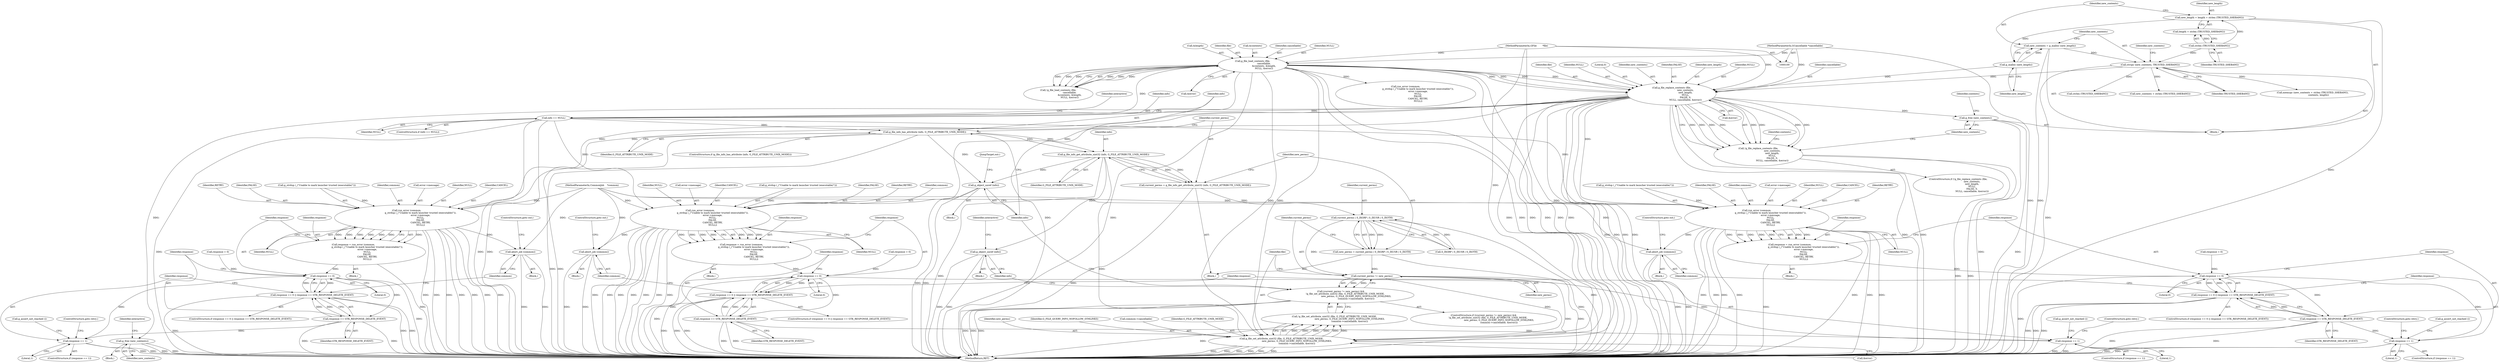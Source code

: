 digraph "1_nautilus_1630f53481f445ada0a455e9979236d31a8d3bb0_1@pointer" {
"1000205" [label="(Call,g_file_replace_contents (file,\n                                      new_contents,\n                                      new_length,\n                                      NULL,\n                                      FALSE, 0,\n                                      NULL, cancellable, &error))"];
"1000121" [label="(Call,g_file_load_contents (file,\n                               cancellable,\n                               &contents, &length,\n                               NULL, &error))"];
"1000103" [label="(MethodParameterIn,GFile        *file)"];
"1000102" [label="(MethodParameterIn,GCancellable *cancellable)"];
"1000193" [label="(Call,strcpy (new_contents, TRUSTED_SHEBANG))"];
"1000189" [label="(Call,new_contents = g_malloc (new_length))"];
"1000191" [label="(Call,g_malloc (new_length))"];
"1000183" [label="(Call,new_length = length + strlen (TRUSTED_SHEBANG))"];
"1000187" [label="(Call,strlen (TRUSTED_SHEBANG))"];
"1000204" [label="(Call,!g_file_replace_contents (file,\n                                      new_contents,\n                                      new_length,\n                                      NULL,\n                                      FALSE, 0,\n                                      NULL, cancellable, &error))"];
"1000219" [label="(Call,g_free (new_contents))"];
"1000226" [label="(Call,run_error (common,\n                                      g_strdup (_(\"Unable to mark launcher trusted (executable)\")),\n                                      error->message,\n                                      NULL,\n                                      FALSE,\n                                      CANCEL, RETRY,\n                                      NULL))"];
"1000224" [label="(Call,response = run_error (common,\n                                      g_strdup (_(\"Unable to mark launcher trusted (executable)\")),\n                                      error->message,\n                                      NULL,\n                                      FALSE,\n                                      CANCEL, RETRY,\n                                      NULL))"];
"1000246" [label="(Call,response == 0)"];
"1000245" [label="(Call,response == 0 || response == GTK_RESPONSE_DELETE_EVENT)"];
"1000249" [label="(Call,response == GTK_RESPONSE_DELETE_EVENT)"];
"1000257" [label="(Call,response == 1)"];
"1000253" [label="(Call,abort_job (common))"];
"1000266" [label="(Call,g_free (new_contents))"];
"1000271" [label="(Call,info == NULL)"];
"1000280" [label="(Call,run_error (common,\n                                  g_strdup (_(\"Unable to mark launcher trusted (executable)\")),\n                                  error->message,\n                                  NULL,\n                                  FALSE,\n                                  CANCEL, RETRY,\n                                  NULL))"];
"1000278" [label="(Call,response = run_error (common,\n                                  g_strdup (_(\"Unable to mark launcher trusted (executable)\")),\n                                  error->message,\n                                  NULL,\n                                  FALSE,\n                                  CANCEL, RETRY,\n                                  NULL))"];
"1000300" [label="(Call,response == 0)"];
"1000299" [label="(Call,response == 0 || response == GTK_RESPONSE_DELETE_EVENT)"];
"1000303" [label="(Call,response == GTK_RESPONSE_DELETE_EVENT)"];
"1000311" [label="(Call,response == 1)"];
"1000307" [label="(Call,abort_job (common))"];
"1000321" [label="(Call,g_file_info_has_attribute (info, G_FILE_ATTRIBUTE_UNIX_MODE))"];
"1000327" [label="(Call,g_file_info_get_attribute_uint32 (info, G_FILE_ATTRIBUTE_UNIX_MODE))"];
"1000325" [label="(Call,current_perms = g_file_info_get_attribute_uint32 (info, G_FILE_ATTRIBUTE_UNIX_MODE))"];
"1000332" [label="(Call,current_perms | S_IXGRP | S_IXUSR | S_IXOTH)"];
"1000330" [label="(Call,new_perms = current_perms | S_IXGRP | S_IXUSR | S_IXOTH)"];
"1000341" [label="(Call,current_perms != new_perms)"];
"1000340" [label="(Call,(current_perms != new_perms) &&\n            !g_file_set_attribute_uint32 (file, G_FILE_ATTRIBUTE_UNIX_MODE,\n                                          new_perms, G_FILE_QUERY_INFO_NOFOLLOW_SYMLINKS,\n                                          common->cancellable, &error))"];
"1000345" [label="(Call,g_file_set_attribute_uint32 (file, G_FILE_ATTRIBUTE_UNIX_MODE,\n                                          new_perms, G_FILE_QUERY_INFO_NOFOLLOW_SYMLINKS,\n                                          common->cancellable, &error))"];
"1000344" [label="(Call,!g_file_set_attribute_uint32 (file, G_FILE_ATTRIBUTE_UNIX_MODE,\n                                          new_perms, G_FILE_QUERY_INFO_NOFOLLOW_SYMLINKS,\n                                          common->cancellable, &error))"];
"1000356" [label="(Call,g_object_unref (info))"];
"1000403" [label="(Call,g_object_unref (info))"];
"1000363" [label="(Call,run_error (common,\n                                      g_strdup (_(\"Unable to mark launcher trusted (executable)\")),\n                                      error->message,\n                                      NULL,\n                                      FALSE,\n                                      CANCEL, RETRY,\n                                      NULL))"];
"1000361" [label="(Call,response = run_error (common,\n                                      g_strdup (_(\"Unable to mark launcher trusted (executable)\")),\n                                      error->message,\n                                      NULL,\n                                      FALSE,\n                                      CANCEL, RETRY,\n                                      NULL))"];
"1000383" [label="(Call,response == 0)"];
"1000382" [label="(Call,response == 0 || response == GTK_RESPONSE_DELETE_EVENT)"];
"1000386" [label="(Call,response == GTK_RESPONSE_DELETE_EVENT)"];
"1000394" [label="(Call,response == 1)"];
"1000390" [label="(Call,abort_job (common))"];
"1000123" [label="(Identifier,cancellable)"];
"1000183" [label="(Call,new_length = length + strlen (TRUSTED_SHEBANG))"];
"1000213" [label="(Identifier,cancellable)"];
"1000223" [label="(Block,)"];
"1000137" [label="(Call,run_error (common,\n                                  g_strdup (_(\"Unable to mark launcher trusted (executable)\")),\n                                  error->message,\n                                  NULL,\n                                  FALSE,\n                                  CANCEL, RETRY,\n                                  NULL))"];
"1000307" [label="(Call,abort_job (common))"];
"1000383" [label="(Call,response == 0)"];
"1000191" [label="(Call,g_malloc (new_length))"];
"1000343" [label="(Identifier,new_perms)"];
"1000101" [label="(MethodParameterIn,CommonJob    *common)"];
"1000340" [label="(Call,(current_perms != new_perms) &&\n            !g_file_set_attribute_uint32 (file, G_FILE_ATTRIBUTE_UNIX_MODE,\n                                          new_perms, G_FILE_QUERY_INFO_NOFOLLOW_SYMLINKS,\n                                          common->cancellable, &error))"];
"1000302" [label="(Literal,0)"];
"1000272" [label="(Identifier,info)"];
"1000220" [label="(Identifier,new_contents)"];
"1000311" [label="(Call,response == 1)"];
"1000324" [label="(Block,)"];
"1000318" [label="(Call,g_assert_not_reached ())"];
"1000404" [label="(Identifier,info)"];
"1000378" [label="(Call,response = 0)"];
"1000206" [label="(Identifier,file)"];
"1000187" [label="(Call,strlen (TRUSTED_SHEBANG))"];
"1000345" [label="(Call,g_file_set_attribute_uint32 (file, G_FILE_ATTRIBUTE_UNIX_MODE,\n                                          new_perms, G_FILE_QUERY_INFO_NOFOLLOW_SYMLINKS,\n                                          common->cancellable, &error))"];
"1000244" [label="(ControlStructure,if (response == 0 || response == GTK_RESPONSE_DELETE_EVENT))"];
"1000196" [label="(Call,memcpy (new_contents + strlen (TRUSTED_SHEBANG),\n                contents, length))"];
"1000319" [label="(ControlStructure,goto out;)"];
"1000212" [label="(Identifier,NULL)"];
"1000185" [label="(Call,length + strlen (TRUSTED_SHEBANG))"];
"1000330" [label="(Call,new_perms = current_perms | S_IXGRP | S_IXUSR | S_IXOTH)"];
"1000304" [label="(Identifier,response)"];
"1000334" [label="(Call,S_IXGRP | S_IXUSR | S_IXOTH)"];
"1000371" [label="(Identifier,NULL)"];
"1000406" [label="(MethodReturn,RET)"];
"1000211" [label="(Literal,0)"];
"1000348" [label="(Identifier,new_perms)"];
"1000373" [label="(Identifier,CANCEL)"];
"1000273" [label="(Identifier,NULL)"];
"1000193" [label="(Call,strcpy (new_contents, TRUSTED_SHEBANG))"];
"1000207" [label="(Identifier,new_contents)"];
"1000129" [label="(Call,&error)"];
"1000199" [label="(Call,strlen (TRUSTED_SHEBANG))"];
"1000281" [label="(Identifier,common)"];
"1000280" [label="(Call,run_error (common,\n                                  g_strdup (_(\"Unable to mark launcher trusted (executable)\")),\n                                  error->message,\n                                  NULL,\n                                  FALSE,\n                                  CANCEL, RETRY,\n                                  NULL))"];
"1000288" [label="(Identifier,NULL)"];
"1000306" [label="(Block,)"];
"1000323" [label="(Identifier,G_FILE_ATTRIBUTE_UNIX_MODE)"];
"1000395" [label="(Identifier,response)"];
"1000393" [label="(ControlStructure,if (response == 1))"];
"1000226" [label="(Call,run_error (common,\n                                      g_strdup (_(\"Unable to mark launcher trusted (executable)\")),\n                                      error->message,\n                                      NULL,\n                                      FALSE,\n                                      CANCEL, RETRY,\n                                      NULL))"];
"1000391" [label="(Identifier,common)"];
"1000276" [label="(Identifier,interactive)"];
"1000285" [label="(Call,error->message)"];
"1000298" [label="(ControlStructure,if (response == 0 || response == GTK_RESPONSE_DELETE_EVENT))"];
"1000120" [label="(Call,!g_file_load_contents (file,\n                               cancellable,\n                               &contents, &length,\n                               NULL, &error))"];
"1000210" [label="(Identifier,FALSE)"];
"1000357" [label="(Identifier,info)"];
"1000194" [label="(Identifier,new_contents)"];
"1000325" [label="(Call,current_perms = g_file_info_get_attribute_uint32 (info, G_FILE_ATTRIBUTE_UNIX_MODE))"];
"1000320" [label="(ControlStructure,if (g_file_info_has_attribute (info, G_FILE_ATTRIBUTE_UNIX_MODE)))"];
"1000190" [label="(Identifier,new_contents)"];
"1000231" [label="(Call,error->message)"];
"1000322" [label="(Identifier,info)"];
"1000247" [label="(Identifier,response)"];
"1000128" [label="(Identifier,NULL)"];
"1000259" [label="(Literal,1)"];
"1000126" [label="(Call,&length)"];
"1000339" [label="(ControlStructure,if ((current_perms != new_perms) &&\n            !g_file_set_attribute_uint32 (file, G_FILE_ATTRIBUTE_UNIX_MODE,\n                                          new_perms, G_FILE_QUERY_INFO_NOFOLLOW_SYMLINKS,\n                                          common->cancellable, &error)))"];
"1000402" [label="(ControlStructure,goto out;)"];
"1000234" [label="(Identifier,NULL)"];
"1000250" [label="(Identifier,response)"];
"1000342" [label="(Identifier,current_perms)"];
"1000271" [label="(Call,info == NULL)"];
"1000299" [label="(Call,response == 0 || response == GTK_RESPONSE_DELETE_EVENT)"];
"1000265" [label="(ControlStructure,goto out;)"];
"1000394" [label="(Call,response == 1)"];
"1000192" [label="(Identifier,new_length)"];
"1000305" [label="(Identifier,GTK_RESPONSE_DELETE_EVENT)"];
"1000403" [label="(Call,g_object_unref (info))"];
"1000381" [label="(ControlStructure,if (response == 0 || response == GTK_RESPONSE_DELETE_EVENT))"];
"1000225" [label="(Identifier,response)"];
"1000382" [label="(Call,response == 0 || response == GTK_RESPONSE_DELETE_EVENT)"];
"1000398" [label="(ControlStructure,goto retry;)"];
"1000292" [label="(Identifier,NULL)"];
"1000396" [label="(Literal,1)"];
"1000248" [label="(Literal,0)"];
"1000349" [label="(Identifier,G_FILE_QUERY_INFO_NOFOLLOW_SYMLINKS)"];
"1000241" [label="(Call,response = 0)"];
"1000350" [label="(Call,common->cancellable)"];
"1000236" [label="(Identifier,CANCEL)"];
"1000295" [label="(Call,response = 0)"];
"1000344" [label="(Call,!g_file_set_attribute_uint32 (file, G_FILE_ATTRIBUTE_UNIX_MODE,\n                                          new_perms, G_FILE_QUERY_INFO_NOFOLLOW_SYMLINKS,\n                                          common->cancellable, &error))"];
"1000208" [label="(Identifier,new_length)"];
"1000270" [label="(ControlStructure,if (info == NULL))"];
"1000266" [label="(Call,g_free (new_contents))"];
"1000353" [label="(Call,&error)"];
"1000267" [label="(Identifier,new_contents)"];
"1000261" [label="(ControlStructure,goto retry;)"];
"1000356" [label="(Call,g_object_unref (info))"];
"1000346" [label="(Identifier,file)"];
"1000269" [label="(Identifier,contents)"];
"1000362" [label="(Identifier,response)"];
"1000103" [label="(MethodParameterIn,GFile        *file)"];
"1000237" [label="(Identifier,RETRY)"];
"1000102" [label="(MethodParameterIn,GCancellable *cancellable)"];
"1000189" [label="(Call,new_contents = g_malloc (new_length))"];
"1000308" [label="(Identifier,common)"];
"1000374" [label="(Identifier,RETRY)"];
"1000257" [label="(Call,response == 1)"];
"1000303" [label="(Call,response == GTK_RESPONSE_DELETE_EVENT)"];
"1000333" [label="(Identifier,current_perms)"];
"1000327" [label="(Call,g_file_info_get_attribute_uint32 (info, G_FILE_ATTRIBUTE_UNIX_MODE))"];
"1000209" [label="(Identifier,NULL)"];
"1000359" [label="(Identifier,interactive)"];
"1000122" [label="(Identifier,file)"];
"1000105" [label="(Block,)"];
"1000347" [label="(Identifier,G_FILE_ATTRIBUTE_UNIX_MODE)"];
"1000363" [label="(Call,run_error (common,\n                                      g_strdup (_(\"Unable to mark launcher trusted (executable)\")),\n                                      error->message,\n                                      NULL,\n                                      FALSE,\n                                      CANCEL, RETRY,\n                                      NULL))"];
"1000246" [label="(Call,response == 0)"];
"1000365" [label="(Call,g_strdup (_(\"Unable to mark launcher trusted (executable)\")))"];
"1000390" [label="(Call,abort_job (common))"];
"1000372" [label="(Identifier,FALSE)"];
"1000388" [label="(Identifier,GTK_RESPONSE_DELETE_EVENT)"];
"1000253" [label="(Call,abort_job (common))"];
"1000238" [label="(Identifier,NULL)"];
"1000290" [label="(Identifier,CANCEL)"];
"1000277" [label="(Block,)"];
"1000264" [label="(Call,g_assert_not_reached ())"];
"1000205" [label="(Call,g_file_replace_contents (file,\n                                      new_contents,\n                                      new_length,\n                                      NULL,\n                                      FALSE, 0,\n                                      NULL, cancellable, &error))"];
"1000254" [label="(Identifier,common)"];
"1000360" [label="(Block,)"];
"1000204" [label="(Call,!g_file_replace_contents (file,\n                                      new_contents,\n                                      new_length,\n                                      NULL,\n                                      FALSE, 0,\n                                      NULL, cancellable, &error))"];
"1000361" [label="(Call,response = run_error (common,\n                                      g_strdup (_(\"Unable to mark launcher trusted (executable)\")),\n                                      error->message,\n                                      NULL,\n                                      FALSE,\n                                      CANCEL, RETRY,\n                                      NULL))"];
"1000249" [label="(Call,response == GTK_RESPONSE_DELETE_EVENT)"];
"1000235" [label="(Identifier,FALSE)"];
"1000401" [label="(Call,g_assert_not_reached ())"];
"1000289" [label="(Identifier,FALSE)"];
"1000389" [label="(Block,)"];
"1000315" [label="(ControlStructure,goto retry;)"];
"1000310" [label="(ControlStructure,if (response == 1))"];
"1000256" [label="(ControlStructure,if (response == 1))"];
"1000301" [label="(Identifier,response)"];
"1000219" [label="(Call,g_free (new_contents))"];
"1000203" [label="(ControlStructure,if (!g_file_replace_contents (file,\n                                      new_contents,\n                                      new_length,\n                                      NULL,\n                                      FALSE, 0,\n                                      NULL, cancellable, &error)))"];
"1000332" [label="(Call,current_perms | S_IXGRP | S_IXUSR | S_IXOTH)"];
"1000375" [label="(Identifier,NULL)"];
"1000251" [label="(Identifier,GTK_RESPONSE_DELETE_EVENT)"];
"1000214" [label="(Call,&error)"];
"1000198" [label="(Identifier,new_contents)"];
"1000313" [label="(Literal,1)"];
"1000364" [label="(Identifier,common)"];
"1000326" [label="(Identifier,current_perms)"];
"1000224" [label="(Call,response = run_error (common,\n                                      g_strdup (_(\"Unable to mark launcher trusted (executable)\")),\n                                      error->message,\n                                      NULL,\n                                      FALSE,\n                                      CANCEL, RETRY,\n                                      NULL))"];
"1000368" [label="(Call,error->message)"];
"1000321" [label="(Call,g_file_info_has_attribute (info, G_FILE_ATTRIBUTE_UNIX_MODE))"];
"1000121" [label="(Call,g_file_load_contents (file,\n                               cancellable,\n                               &contents, &length,\n                               NULL, &error))"];
"1000195" [label="(Identifier,TRUSTED_SHEBANG)"];
"1000386" [label="(Call,response == GTK_RESPONSE_DELETE_EVENT)"];
"1000279" [label="(Identifier,response)"];
"1000385" [label="(Literal,0)"];
"1000329" [label="(Identifier,G_FILE_ATTRIBUTE_UNIX_MODE)"];
"1000188" [label="(Identifier,TRUSTED_SHEBANG)"];
"1000405" [label="(JumpTarget,out:)"];
"1000384" [label="(Identifier,response)"];
"1000222" [label="(Identifier,interactive)"];
"1000278" [label="(Call,response = run_error (common,\n                                  g_strdup (_(\"Unable to mark launcher trusted (executable)\")),\n                                  error->message,\n                                  NULL,\n                                  FALSE,\n                                  CANCEL, RETRY,\n                                  NULL))"];
"1000328" [label="(Identifier,info)"];
"1000355" [label="(Block,)"];
"1000218" [label="(Identifier,contents)"];
"1000282" [label="(Call,g_strdup (_(\"Unable to mark launcher trusted (executable)\")))"];
"1000341" [label="(Call,current_perms != new_perms)"];
"1000228" [label="(Call,g_strdup (_(\"Unable to mark launcher trusted (executable)\")))"];
"1000258" [label="(Identifier,response)"];
"1000331" [label="(Identifier,new_perms)"];
"1000252" [label="(Block,)"];
"1000291" [label="(Identifier,RETRY)"];
"1000245" [label="(Call,response == 0 || response == GTK_RESPONSE_DELETE_EVENT)"];
"1000387" [label="(Identifier,response)"];
"1000312" [label="(Identifier,response)"];
"1000300" [label="(Call,response == 0)"];
"1000197" [label="(Call,new_contents + strlen (TRUSTED_SHEBANG))"];
"1000182" [label="(Block,)"];
"1000227" [label="(Identifier,common)"];
"1000216" [label="(Block,)"];
"1000124" [label="(Call,&contents)"];
"1000184" [label="(Identifier,new_length)"];
"1000205" -> "1000204"  [label="AST: "];
"1000205" -> "1000214"  [label="CFG: "];
"1000206" -> "1000205"  [label="AST: "];
"1000207" -> "1000205"  [label="AST: "];
"1000208" -> "1000205"  [label="AST: "];
"1000209" -> "1000205"  [label="AST: "];
"1000210" -> "1000205"  [label="AST: "];
"1000211" -> "1000205"  [label="AST: "];
"1000212" -> "1000205"  [label="AST: "];
"1000213" -> "1000205"  [label="AST: "];
"1000214" -> "1000205"  [label="AST: "];
"1000204" -> "1000205"  [label="CFG: "];
"1000205" -> "1000406"  [label="DDG: "];
"1000205" -> "1000406"  [label="DDG: "];
"1000205" -> "1000406"  [label="DDG: "];
"1000205" -> "1000406"  [label="DDG: "];
"1000205" -> "1000406"  [label="DDG: "];
"1000205" -> "1000406"  [label="DDG: "];
"1000205" -> "1000204"  [label="DDG: "];
"1000205" -> "1000204"  [label="DDG: "];
"1000205" -> "1000204"  [label="DDG: "];
"1000205" -> "1000204"  [label="DDG: "];
"1000205" -> "1000204"  [label="DDG: "];
"1000205" -> "1000204"  [label="DDG: "];
"1000205" -> "1000204"  [label="DDG: "];
"1000205" -> "1000204"  [label="DDG: "];
"1000121" -> "1000205"  [label="DDG: "];
"1000121" -> "1000205"  [label="DDG: "];
"1000121" -> "1000205"  [label="DDG: "];
"1000121" -> "1000205"  [label="DDG: "];
"1000103" -> "1000205"  [label="DDG: "];
"1000193" -> "1000205"  [label="DDG: "];
"1000191" -> "1000205"  [label="DDG: "];
"1000102" -> "1000205"  [label="DDG: "];
"1000205" -> "1000219"  [label="DDG: "];
"1000205" -> "1000226"  [label="DDG: "];
"1000205" -> "1000226"  [label="DDG: "];
"1000205" -> "1000266"  [label="DDG: "];
"1000205" -> "1000271"  [label="DDG: "];
"1000205" -> "1000280"  [label="DDG: "];
"1000205" -> "1000345"  [label="DDG: "];
"1000205" -> "1000345"  [label="DDG: "];
"1000205" -> "1000363"  [label="DDG: "];
"1000121" -> "1000120"  [label="AST: "];
"1000121" -> "1000129"  [label="CFG: "];
"1000122" -> "1000121"  [label="AST: "];
"1000123" -> "1000121"  [label="AST: "];
"1000124" -> "1000121"  [label="AST: "];
"1000126" -> "1000121"  [label="AST: "];
"1000128" -> "1000121"  [label="AST: "];
"1000129" -> "1000121"  [label="AST: "];
"1000120" -> "1000121"  [label="CFG: "];
"1000121" -> "1000406"  [label="DDG: "];
"1000121" -> "1000406"  [label="DDG: "];
"1000121" -> "1000406"  [label="DDG: "];
"1000121" -> "1000406"  [label="DDG: "];
"1000121" -> "1000406"  [label="DDG: "];
"1000121" -> "1000406"  [label="DDG: "];
"1000121" -> "1000120"  [label="DDG: "];
"1000121" -> "1000120"  [label="DDG: "];
"1000121" -> "1000120"  [label="DDG: "];
"1000121" -> "1000120"  [label="DDG: "];
"1000121" -> "1000120"  [label="DDG: "];
"1000121" -> "1000120"  [label="DDG: "];
"1000103" -> "1000121"  [label="DDG: "];
"1000102" -> "1000121"  [label="DDG: "];
"1000121" -> "1000137"  [label="DDG: "];
"1000121" -> "1000271"  [label="DDG: "];
"1000121" -> "1000345"  [label="DDG: "];
"1000121" -> "1000345"  [label="DDG: "];
"1000103" -> "1000100"  [label="AST: "];
"1000103" -> "1000406"  [label="DDG: "];
"1000103" -> "1000345"  [label="DDG: "];
"1000102" -> "1000100"  [label="AST: "];
"1000102" -> "1000406"  [label="DDG: "];
"1000193" -> "1000182"  [label="AST: "];
"1000193" -> "1000195"  [label="CFG: "];
"1000194" -> "1000193"  [label="AST: "];
"1000195" -> "1000193"  [label="AST: "];
"1000198" -> "1000193"  [label="CFG: "];
"1000193" -> "1000406"  [label="DDG: "];
"1000189" -> "1000193"  [label="DDG: "];
"1000187" -> "1000193"  [label="DDG: "];
"1000193" -> "1000196"  [label="DDG: "];
"1000193" -> "1000197"  [label="DDG: "];
"1000193" -> "1000199"  [label="DDG: "];
"1000189" -> "1000182"  [label="AST: "];
"1000189" -> "1000191"  [label="CFG: "];
"1000190" -> "1000189"  [label="AST: "];
"1000191" -> "1000189"  [label="AST: "];
"1000194" -> "1000189"  [label="CFG: "];
"1000189" -> "1000406"  [label="DDG: "];
"1000191" -> "1000189"  [label="DDG: "];
"1000191" -> "1000192"  [label="CFG: "];
"1000192" -> "1000191"  [label="AST: "];
"1000183" -> "1000191"  [label="DDG: "];
"1000183" -> "1000182"  [label="AST: "];
"1000183" -> "1000185"  [label="CFG: "];
"1000184" -> "1000183"  [label="AST: "];
"1000185" -> "1000183"  [label="AST: "];
"1000190" -> "1000183"  [label="CFG: "];
"1000183" -> "1000406"  [label="DDG: "];
"1000187" -> "1000183"  [label="DDG: "];
"1000187" -> "1000185"  [label="AST: "];
"1000187" -> "1000188"  [label="CFG: "];
"1000188" -> "1000187"  [label="AST: "];
"1000185" -> "1000187"  [label="CFG: "];
"1000187" -> "1000185"  [label="DDG: "];
"1000204" -> "1000203"  [label="AST: "];
"1000218" -> "1000204"  [label="CFG: "];
"1000267" -> "1000204"  [label="CFG: "];
"1000204" -> "1000406"  [label="DDG: "];
"1000204" -> "1000406"  [label="DDG: "];
"1000219" -> "1000216"  [label="AST: "];
"1000219" -> "1000220"  [label="CFG: "];
"1000220" -> "1000219"  [label="AST: "];
"1000222" -> "1000219"  [label="CFG: "];
"1000219" -> "1000406"  [label="DDG: "];
"1000219" -> "1000406"  [label="DDG: "];
"1000226" -> "1000224"  [label="AST: "];
"1000226" -> "1000238"  [label="CFG: "];
"1000227" -> "1000226"  [label="AST: "];
"1000228" -> "1000226"  [label="AST: "];
"1000231" -> "1000226"  [label="AST: "];
"1000234" -> "1000226"  [label="AST: "];
"1000235" -> "1000226"  [label="AST: "];
"1000236" -> "1000226"  [label="AST: "];
"1000237" -> "1000226"  [label="AST: "];
"1000238" -> "1000226"  [label="AST: "];
"1000224" -> "1000226"  [label="CFG: "];
"1000226" -> "1000406"  [label="DDG: "];
"1000226" -> "1000406"  [label="DDG: "];
"1000226" -> "1000406"  [label="DDG: "];
"1000226" -> "1000406"  [label="DDG: "];
"1000226" -> "1000406"  [label="DDG: "];
"1000226" -> "1000406"  [label="DDG: "];
"1000226" -> "1000406"  [label="DDG: "];
"1000226" -> "1000224"  [label="DDG: "];
"1000226" -> "1000224"  [label="DDG: "];
"1000226" -> "1000224"  [label="DDG: "];
"1000226" -> "1000224"  [label="DDG: "];
"1000226" -> "1000224"  [label="DDG: "];
"1000226" -> "1000224"  [label="DDG: "];
"1000226" -> "1000224"  [label="DDG: "];
"1000101" -> "1000226"  [label="DDG: "];
"1000228" -> "1000226"  [label="DDG: "];
"1000226" -> "1000253"  [label="DDG: "];
"1000224" -> "1000223"  [label="AST: "];
"1000225" -> "1000224"  [label="AST: "];
"1000247" -> "1000224"  [label="CFG: "];
"1000224" -> "1000406"  [label="DDG: "];
"1000224" -> "1000246"  [label="DDG: "];
"1000246" -> "1000245"  [label="AST: "];
"1000246" -> "1000248"  [label="CFG: "];
"1000247" -> "1000246"  [label="AST: "];
"1000248" -> "1000246"  [label="AST: "];
"1000250" -> "1000246"  [label="CFG: "];
"1000245" -> "1000246"  [label="CFG: "];
"1000246" -> "1000406"  [label="DDG: "];
"1000246" -> "1000245"  [label="DDG: "];
"1000246" -> "1000245"  [label="DDG: "];
"1000241" -> "1000246"  [label="DDG: "];
"1000246" -> "1000249"  [label="DDG: "];
"1000246" -> "1000257"  [label="DDG: "];
"1000245" -> "1000244"  [label="AST: "];
"1000245" -> "1000249"  [label="CFG: "];
"1000249" -> "1000245"  [label="AST: "];
"1000254" -> "1000245"  [label="CFG: "];
"1000258" -> "1000245"  [label="CFG: "];
"1000245" -> "1000406"  [label="DDG: "];
"1000245" -> "1000406"  [label="DDG: "];
"1000245" -> "1000406"  [label="DDG: "];
"1000249" -> "1000245"  [label="DDG: "];
"1000249" -> "1000245"  [label="DDG: "];
"1000249" -> "1000251"  [label="CFG: "];
"1000250" -> "1000249"  [label="AST: "];
"1000251" -> "1000249"  [label="AST: "];
"1000249" -> "1000406"  [label="DDG: "];
"1000249" -> "1000406"  [label="DDG: "];
"1000249" -> "1000257"  [label="DDG: "];
"1000257" -> "1000256"  [label="AST: "];
"1000257" -> "1000259"  [label="CFG: "];
"1000258" -> "1000257"  [label="AST: "];
"1000259" -> "1000257"  [label="AST: "];
"1000261" -> "1000257"  [label="CFG: "];
"1000264" -> "1000257"  [label="CFG: "];
"1000257" -> "1000406"  [label="DDG: "];
"1000257" -> "1000406"  [label="DDG: "];
"1000253" -> "1000252"  [label="AST: "];
"1000253" -> "1000254"  [label="CFG: "];
"1000254" -> "1000253"  [label="AST: "];
"1000265" -> "1000253"  [label="CFG: "];
"1000253" -> "1000406"  [label="DDG: "];
"1000253" -> "1000406"  [label="DDG: "];
"1000101" -> "1000253"  [label="DDG: "];
"1000266" -> "1000182"  [label="AST: "];
"1000266" -> "1000267"  [label="CFG: "];
"1000267" -> "1000266"  [label="AST: "];
"1000269" -> "1000266"  [label="CFG: "];
"1000266" -> "1000406"  [label="DDG: "];
"1000266" -> "1000406"  [label="DDG: "];
"1000271" -> "1000270"  [label="AST: "];
"1000271" -> "1000273"  [label="CFG: "];
"1000272" -> "1000271"  [label="AST: "];
"1000273" -> "1000271"  [label="AST: "];
"1000276" -> "1000271"  [label="CFG: "];
"1000322" -> "1000271"  [label="CFG: "];
"1000271" -> "1000406"  [label="DDG: "];
"1000271" -> "1000406"  [label="DDG: "];
"1000271" -> "1000406"  [label="DDG: "];
"1000271" -> "1000280"  [label="DDG: "];
"1000271" -> "1000321"  [label="DDG: "];
"1000271" -> "1000363"  [label="DDG: "];
"1000280" -> "1000278"  [label="AST: "];
"1000280" -> "1000292"  [label="CFG: "];
"1000281" -> "1000280"  [label="AST: "];
"1000282" -> "1000280"  [label="AST: "];
"1000285" -> "1000280"  [label="AST: "];
"1000288" -> "1000280"  [label="AST: "];
"1000289" -> "1000280"  [label="AST: "];
"1000290" -> "1000280"  [label="AST: "];
"1000291" -> "1000280"  [label="AST: "];
"1000292" -> "1000280"  [label="AST: "];
"1000278" -> "1000280"  [label="CFG: "];
"1000280" -> "1000406"  [label="DDG: "];
"1000280" -> "1000406"  [label="DDG: "];
"1000280" -> "1000406"  [label="DDG: "];
"1000280" -> "1000406"  [label="DDG: "];
"1000280" -> "1000406"  [label="DDG: "];
"1000280" -> "1000406"  [label="DDG: "];
"1000280" -> "1000406"  [label="DDG: "];
"1000280" -> "1000278"  [label="DDG: "];
"1000280" -> "1000278"  [label="DDG: "];
"1000280" -> "1000278"  [label="DDG: "];
"1000280" -> "1000278"  [label="DDG: "];
"1000280" -> "1000278"  [label="DDG: "];
"1000280" -> "1000278"  [label="DDG: "];
"1000280" -> "1000278"  [label="DDG: "];
"1000101" -> "1000280"  [label="DDG: "];
"1000282" -> "1000280"  [label="DDG: "];
"1000280" -> "1000307"  [label="DDG: "];
"1000278" -> "1000277"  [label="AST: "];
"1000279" -> "1000278"  [label="AST: "];
"1000301" -> "1000278"  [label="CFG: "];
"1000278" -> "1000406"  [label="DDG: "];
"1000278" -> "1000300"  [label="DDG: "];
"1000300" -> "1000299"  [label="AST: "];
"1000300" -> "1000302"  [label="CFG: "];
"1000301" -> "1000300"  [label="AST: "];
"1000302" -> "1000300"  [label="AST: "];
"1000304" -> "1000300"  [label="CFG: "];
"1000299" -> "1000300"  [label="CFG: "];
"1000300" -> "1000406"  [label="DDG: "];
"1000300" -> "1000299"  [label="DDG: "];
"1000300" -> "1000299"  [label="DDG: "];
"1000295" -> "1000300"  [label="DDG: "];
"1000300" -> "1000303"  [label="DDG: "];
"1000300" -> "1000311"  [label="DDG: "];
"1000299" -> "1000298"  [label="AST: "];
"1000299" -> "1000303"  [label="CFG: "];
"1000303" -> "1000299"  [label="AST: "];
"1000308" -> "1000299"  [label="CFG: "];
"1000312" -> "1000299"  [label="CFG: "];
"1000299" -> "1000406"  [label="DDG: "];
"1000299" -> "1000406"  [label="DDG: "];
"1000299" -> "1000406"  [label="DDG: "];
"1000303" -> "1000299"  [label="DDG: "];
"1000303" -> "1000299"  [label="DDG: "];
"1000303" -> "1000305"  [label="CFG: "];
"1000304" -> "1000303"  [label="AST: "];
"1000305" -> "1000303"  [label="AST: "];
"1000303" -> "1000406"  [label="DDG: "];
"1000303" -> "1000406"  [label="DDG: "];
"1000303" -> "1000311"  [label="DDG: "];
"1000311" -> "1000310"  [label="AST: "];
"1000311" -> "1000313"  [label="CFG: "];
"1000312" -> "1000311"  [label="AST: "];
"1000313" -> "1000311"  [label="AST: "];
"1000315" -> "1000311"  [label="CFG: "];
"1000318" -> "1000311"  [label="CFG: "];
"1000311" -> "1000406"  [label="DDG: "];
"1000311" -> "1000406"  [label="DDG: "];
"1000307" -> "1000306"  [label="AST: "];
"1000307" -> "1000308"  [label="CFG: "];
"1000308" -> "1000307"  [label="AST: "];
"1000319" -> "1000307"  [label="CFG: "];
"1000307" -> "1000406"  [label="DDG: "];
"1000307" -> "1000406"  [label="DDG: "];
"1000101" -> "1000307"  [label="DDG: "];
"1000321" -> "1000320"  [label="AST: "];
"1000321" -> "1000323"  [label="CFG: "];
"1000322" -> "1000321"  [label="AST: "];
"1000323" -> "1000321"  [label="AST: "];
"1000326" -> "1000321"  [label="CFG: "];
"1000404" -> "1000321"  [label="CFG: "];
"1000321" -> "1000406"  [label="DDG: "];
"1000321" -> "1000406"  [label="DDG: "];
"1000321" -> "1000327"  [label="DDG: "];
"1000321" -> "1000327"  [label="DDG: "];
"1000321" -> "1000403"  [label="DDG: "];
"1000327" -> "1000325"  [label="AST: "];
"1000327" -> "1000329"  [label="CFG: "];
"1000328" -> "1000327"  [label="AST: "];
"1000329" -> "1000327"  [label="AST: "];
"1000325" -> "1000327"  [label="CFG: "];
"1000327" -> "1000406"  [label="DDG: "];
"1000327" -> "1000325"  [label="DDG: "];
"1000327" -> "1000325"  [label="DDG: "];
"1000327" -> "1000345"  [label="DDG: "];
"1000327" -> "1000356"  [label="DDG: "];
"1000327" -> "1000403"  [label="DDG: "];
"1000325" -> "1000324"  [label="AST: "];
"1000326" -> "1000325"  [label="AST: "];
"1000331" -> "1000325"  [label="CFG: "];
"1000325" -> "1000406"  [label="DDG: "];
"1000325" -> "1000332"  [label="DDG: "];
"1000332" -> "1000330"  [label="AST: "];
"1000332" -> "1000334"  [label="CFG: "];
"1000333" -> "1000332"  [label="AST: "];
"1000334" -> "1000332"  [label="AST: "];
"1000330" -> "1000332"  [label="CFG: "];
"1000332" -> "1000406"  [label="DDG: "];
"1000332" -> "1000330"  [label="DDG: "];
"1000332" -> "1000330"  [label="DDG: "];
"1000334" -> "1000332"  [label="DDG: "];
"1000334" -> "1000332"  [label="DDG: "];
"1000332" -> "1000341"  [label="DDG: "];
"1000330" -> "1000324"  [label="AST: "];
"1000331" -> "1000330"  [label="AST: "];
"1000342" -> "1000330"  [label="CFG: "];
"1000330" -> "1000406"  [label="DDG: "];
"1000330" -> "1000341"  [label="DDG: "];
"1000341" -> "1000340"  [label="AST: "];
"1000341" -> "1000343"  [label="CFG: "];
"1000342" -> "1000341"  [label="AST: "];
"1000343" -> "1000341"  [label="AST: "];
"1000346" -> "1000341"  [label="CFG: "];
"1000340" -> "1000341"  [label="CFG: "];
"1000341" -> "1000406"  [label="DDG: "];
"1000341" -> "1000406"  [label="DDG: "];
"1000341" -> "1000340"  [label="DDG: "];
"1000341" -> "1000340"  [label="DDG: "];
"1000341" -> "1000345"  [label="DDG: "];
"1000340" -> "1000339"  [label="AST: "];
"1000340" -> "1000344"  [label="CFG: "];
"1000344" -> "1000340"  [label="AST: "];
"1000357" -> "1000340"  [label="CFG: "];
"1000404" -> "1000340"  [label="CFG: "];
"1000340" -> "1000406"  [label="DDG: "];
"1000340" -> "1000406"  [label="DDG: "];
"1000340" -> "1000406"  [label="DDG: "];
"1000344" -> "1000340"  [label="DDG: "];
"1000345" -> "1000344"  [label="AST: "];
"1000345" -> "1000353"  [label="CFG: "];
"1000346" -> "1000345"  [label="AST: "];
"1000347" -> "1000345"  [label="AST: "];
"1000348" -> "1000345"  [label="AST: "];
"1000349" -> "1000345"  [label="AST: "];
"1000350" -> "1000345"  [label="AST: "];
"1000353" -> "1000345"  [label="AST: "];
"1000344" -> "1000345"  [label="CFG: "];
"1000345" -> "1000406"  [label="DDG: "];
"1000345" -> "1000406"  [label="DDG: "];
"1000345" -> "1000406"  [label="DDG: "];
"1000345" -> "1000406"  [label="DDG: "];
"1000345" -> "1000406"  [label="DDG: "];
"1000345" -> "1000406"  [label="DDG: "];
"1000345" -> "1000344"  [label="DDG: "];
"1000345" -> "1000344"  [label="DDG: "];
"1000345" -> "1000344"  [label="DDG: "];
"1000345" -> "1000344"  [label="DDG: "];
"1000345" -> "1000344"  [label="DDG: "];
"1000345" -> "1000344"  [label="DDG: "];
"1000344" -> "1000406"  [label="DDG: "];
"1000356" -> "1000355"  [label="AST: "];
"1000356" -> "1000357"  [label="CFG: "];
"1000357" -> "1000356"  [label="AST: "];
"1000359" -> "1000356"  [label="CFG: "];
"1000356" -> "1000406"  [label="DDG: "];
"1000356" -> "1000406"  [label="DDG: "];
"1000403" -> "1000105"  [label="AST: "];
"1000403" -> "1000404"  [label="CFG: "];
"1000404" -> "1000403"  [label="AST: "];
"1000405" -> "1000403"  [label="CFG: "];
"1000403" -> "1000406"  [label="DDG: "];
"1000403" -> "1000406"  [label="DDG: "];
"1000363" -> "1000361"  [label="AST: "];
"1000363" -> "1000375"  [label="CFG: "];
"1000364" -> "1000363"  [label="AST: "];
"1000365" -> "1000363"  [label="AST: "];
"1000368" -> "1000363"  [label="AST: "];
"1000371" -> "1000363"  [label="AST: "];
"1000372" -> "1000363"  [label="AST: "];
"1000373" -> "1000363"  [label="AST: "];
"1000374" -> "1000363"  [label="AST: "];
"1000375" -> "1000363"  [label="AST: "];
"1000361" -> "1000363"  [label="CFG: "];
"1000363" -> "1000406"  [label="DDG: "];
"1000363" -> "1000406"  [label="DDG: "];
"1000363" -> "1000406"  [label="DDG: "];
"1000363" -> "1000406"  [label="DDG: "];
"1000363" -> "1000406"  [label="DDG: "];
"1000363" -> "1000406"  [label="DDG: "];
"1000363" -> "1000406"  [label="DDG: "];
"1000363" -> "1000361"  [label="DDG: "];
"1000363" -> "1000361"  [label="DDG: "];
"1000363" -> "1000361"  [label="DDG: "];
"1000363" -> "1000361"  [label="DDG: "];
"1000363" -> "1000361"  [label="DDG: "];
"1000363" -> "1000361"  [label="DDG: "];
"1000363" -> "1000361"  [label="DDG: "];
"1000101" -> "1000363"  [label="DDG: "];
"1000365" -> "1000363"  [label="DDG: "];
"1000363" -> "1000390"  [label="DDG: "];
"1000361" -> "1000360"  [label="AST: "];
"1000362" -> "1000361"  [label="AST: "];
"1000384" -> "1000361"  [label="CFG: "];
"1000361" -> "1000406"  [label="DDG: "];
"1000361" -> "1000383"  [label="DDG: "];
"1000383" -> "1000382"  [label="AST: "];
"1000383" -> "1000385"  [label="CFG: "];
"1000384" -> "1000383"  [label="AST: "];
"1000385" -> "1000383"  [label="AST: "];
"1000387" -> "1000383"  [label="CFG: "];
"1000382" -> "1000383"  [label="CFG: "];
"1000383" -> "1000406"  [label="DDG: "];
"1000383" -> "1000382"  [label="DDG: "];
"1000383" -> "1000382"  [label="DDG: "];
"1000378" -> "1000383"  [label="DDG: "];
"1000383" -> "1000386"  [label="DDG: "];
"1000383" -> "1000394"  [label="DDG: "];
"1000382" -> "1000381"  [label="AST: "];
"1000382" -> "1000386"  [label="CFG: "];
"1000386" -> "1000382"  [label="AST: "];
"1000391" -> "1000382"  [label="CFG: "];
"1000395" -> "1000382"  [label="CFG: "];
"1000382" -> "1000406"  [label="DDG: "];
"1000382" -> "1000406"  [label="DDG: "];
"1000382" -> "1000406"  [label="DDG: "];
"1000386" -> "1000382"  [label="DDG: "];
"1000386" -> "1000382"  [label="DDG: "];
"1000386" -> "1000388"  [label="CFG: "];
"1000387" -> "1000386"  [label="AST: "];
"1000388" -> "1000386"  [label="AST: "];
"1000386" -> "1000406"  [label="DDG: "];
"1000386" -> "1000406"  [label="DDG: "];
"1000386" -> "1000394"  [label="DDG: "];
"1000394" -> "1000393"  [label="AST: "];
"1000394" -> "1000396"  [label="CFG: "];
"1000395" -> "1000394"  [label="AST: "];
"1000396" -> "1000394"  [label="AST: "];
"1000398" -> "1000394"  [label="CFG: "];
"1000401" -> "1000394"  [label="CFG: "];
"1000394" -> "1000406"  [label="DDG: "];
"1000394" -> "1000406"  [label="DDG: "];
"1000390" -> "1000389"  [label="AST: "];
"1000390" -> "1000391"  [label="CFG: "];
"1000391" -> "1000390"  [label="AST: "];
"1000402" -> "1000390"  [label="CFG: "];
"1000390" -> "1000406"  [label="DDG: "];
"1000390" -> "1000406"  [label="DDG: "];
"1000101" -> "1000390"  [label="DDG: "];
}
